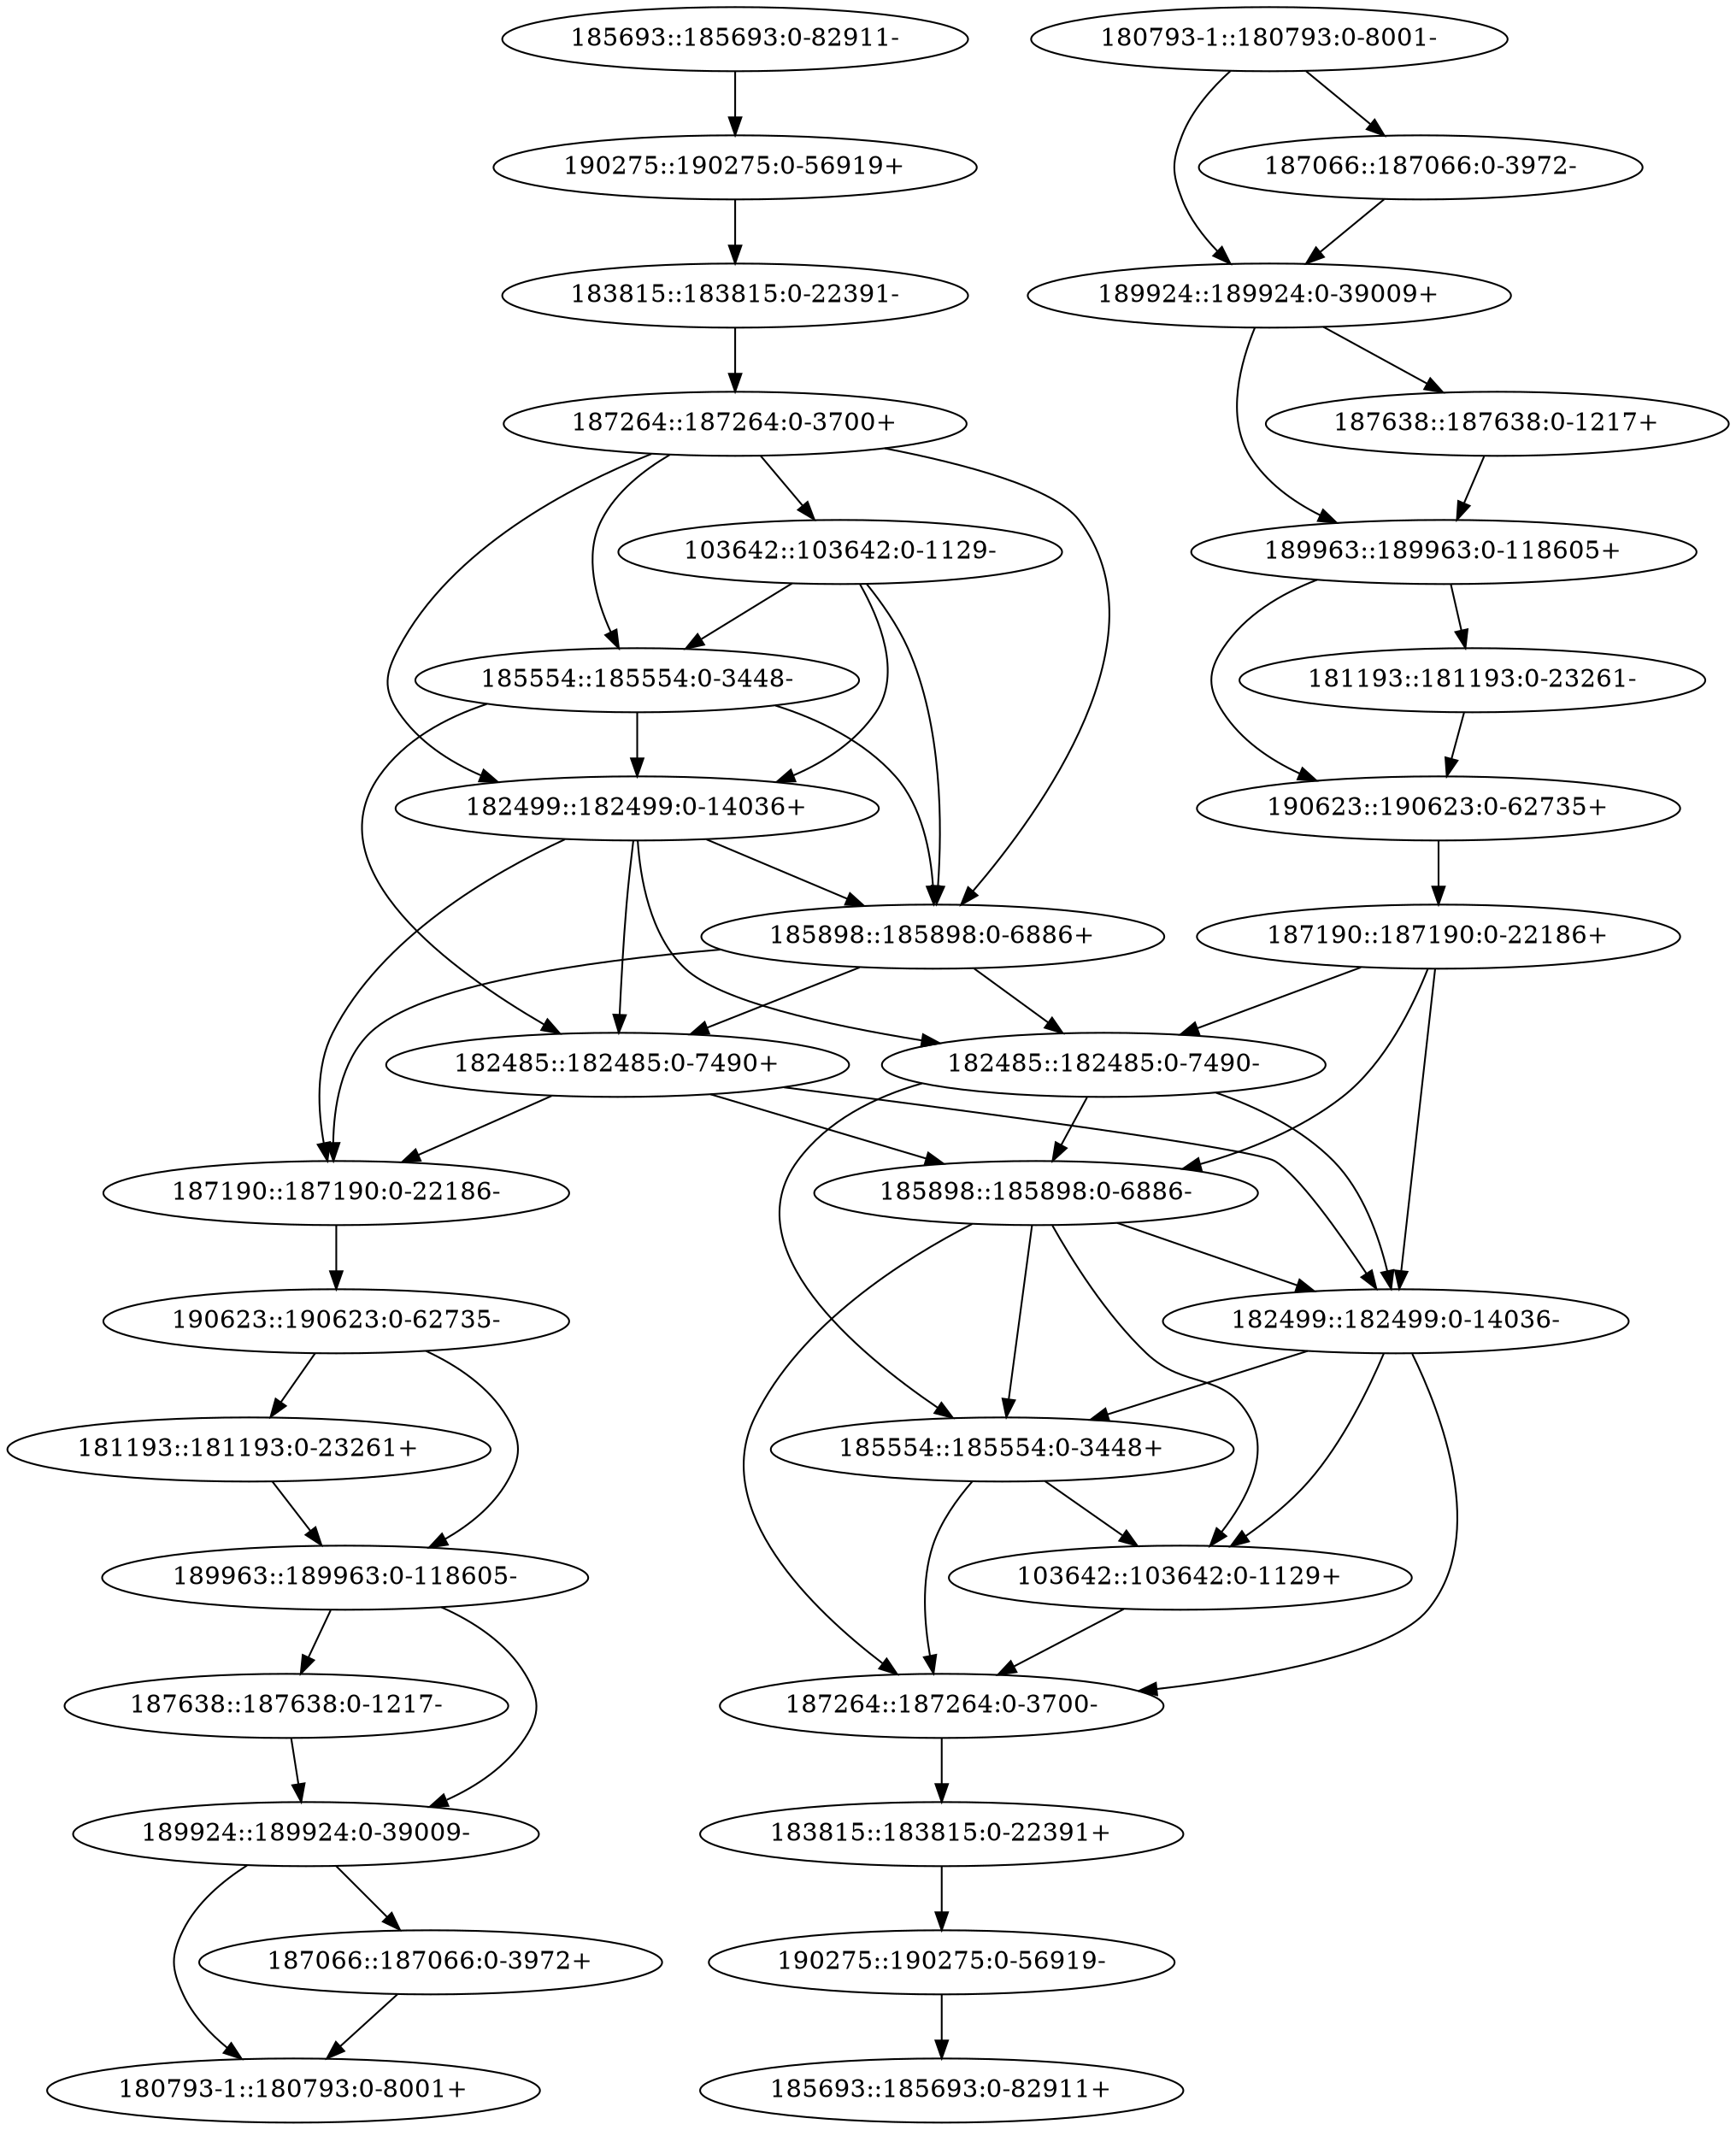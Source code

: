 digraph G {
graph [scaf_num=None]
"187190::187190:0-22186-" [l=22186]
"185898::185898:0-6886-" [l=6886]
"187190::187190:0-22186+" [l=22186]
"183815::183815:0-22391-" [l=22391]
"190275::190275:0-56919-" [l=56919]
"103642::103642:0-1129+" [l=1129]
"182485::182485:0-7490-" [l=7490]
"189924::189924:0-39009-" [l=39009]
"189963::189963:0-118605+" [l=118605]
"181193::181193:0-23261-" [l=23261]
"190275::190275:0-56919+" [l=56919]
"185554::185554:0-3448+" [l=3448]
"182485::182485:0-7490+" [l=7490]
"185898::185898:0-6886+" [l=6886]
"185554::185554:0-3448-" [l=3448]
"183815::183815:0-22391+" [l=22391]
"187264::187264:0-3700-" [l=3700]
"187264::187264:0-3700+" [l=3700]
"187638::187638:0-1217-" [l=1217]
"180793-1::180793:0-8001-" [l=8001]
"189963::189963:0-118605-" [l=118605]
"185693::185693:0-82911+" [l=82911]
"180793-1::180793:0-8001+" [l=8001]
"187066::187066:0-3972-" [l=3972]
"189924::189924:0-39009+" [l=39009]
"187066::187066:0-3972+" [l=3972]
"181193::181193:0-23261+" [l=23261]
"182499::182499:0-14036+" [l=14036]
"182499::182499:0-14036-" [l=14036]
"190623::190623:0-62735-" [l=62735]
"187638::187638:0-1217+" [l=1217]
"103642::103642:0-1129-" [l=1129]
"190623::190623:0-62735+" [l=62735]
"185693::185693:0-82911-" [l=82911]
"180793-1::180793:0-8001-" -> "187066::187066:0-3972-" [d=20 e=100 n=27]
"180793-1::180793:0-8001-" -> "189924::189924:0-39009+" [d=19721 e=100 n=4]
"187066::187066:0-3972+" -> "180793-1::180793:0-8001+" [d=20 e=100 n=27]
"182499::182499:0-14036+" -> "185898::185898:0-6886+" [d=158 e=100 n=26]
"182499::182499:0-14036+" -> "182485::182485:0-7490-" [d=5746 e=100 n=3]
"182499::182499:0-14036+" -> "182485::182485:0-7490+" [d=7408 e=100 n=16]
"182499::182499:0-14036+" -> "187190::187190:0-22186-" [d=13611 e=100 n=4]
"185898::185898:0-6886-" -> "182499::182499:0-14036-" [d=158 e=100 n=26]
"185898::185898:0-6886-" -> "185554::185554:0-3448+" [d=14008 e=100 n=7]
"185898::185898:0-6886-" -> "187264::187264:0-3700-" [d=18925 e=100 n=2]
"185898::185898:0-6886-" -> "103642::103642:0-1129+" [d=17833 e=100 n=2]
"185554::185554:0-3448-" -> "185898::185898:0-6886+" [d=14008 e=100 n=7]
"185554::185554:0-3448-" -> "182499::182499:0-14036+" [d=-75 e=100 n=30]
"185554::185554:0-3448-" -> "182485::182485:0-7490+" [d=21381 e=100 n=3]
"182499::182499:0-14036-" -> "185554::185554:0-3448+" [d=-75 e=100 n=30]
"182499::182499:0-14036-" -> "103642::103642:0-1129+" [d=4071 e=100 n=16]
"182499::182499:0-14036-" -> "187264::187264:0-3700-" [d=5170 e=100 n=19]
"181193::181193:0-23261+" -> "189963::189963:0-118605-" [d=-4881 e=100 n=35]
"189963::189963:0-118605+" -> "181193::181193:0-23261-" [d=-4881 e=100 n=35]
"189963::189963:0-118605+" -> "190623::190623:0-62735+" [d=1409 e=100 n=2]
"187638::187638:0-1217-" -> "189924::189924:0-39009-" [d=539 e=100 n=12]
"189924::189924:0-39009+" -> "187638::187638:0-1217+" [d=539 e=100 n=12]
"189924::189924:0-39009+" -> "189963::189963:0-118605+" [d=2836 e=100 n=15]
"189963::189963:0-118605-" -> "189924::189924:0-39009-" [d=2836 e=100 n=15]
"189963::189963:0-118605-" -> "187638::187638:0-1217-" [d=1103 e=100 n=13]
"187638::187638:0-1217+" -> "189963::189963:0-118605+" [d=1103 e=100 n=13]
"185554::185554:0-3448+" -> "187264::187264:0-3700-" [d=1882 e=100 n=23]
"185554::185554:0-3448+" -> "103642::103642:0-1129+" [d=755 e=100 n=19]
"187264::187264:0-3700+" -> "185554::185554:0-3448-" [d=1882 e=100 n=23]
"187264::187264:0-3700+" -> "103642::103642:0-1129-" [d=24 e=100 n=21]
"187264::187264:0-3700+" -> "182499::182499:0-14036+" [d=5170 e=100 n=19]
"187264::187264:0-3700+" -> "185898::185898:0-6886+" [d=18925 e=100 n=2]
"182485::182485:0-7490+" -> "187190::187190:0-22186-" [d=-1220 e=100 n=23]
"182485::182485:0-7490+" -> "182499::182499:0-14036-" [d=5746 e=100 n=3]
"182485::182485:0-7490+" -> "185898::185898:0-6886-" [d=-1234 e=100 n=4]
"187190::187190:0-22186+" -> "182485::182485:0-7490-" [d=-1220 e=100 n=23]
"187190::187190:0-22186+" -> "185898::185898:0-6886-" [d=6644 e=100 n=13]
"187190::187190:0-22186+" -> "182499::182499:0-14036-" [d=13611 e=100 n=4]
"183815::183815:0-22391+" -> "190275::190275:0-56919-" [d=1434 e=100 n=25]
"190275::190275:0-56919+" -> "183815::183815:0-22391-" [d=1434 e=100 n=25]
"182485::182485:0-7490-" -> "185898::185898:0-6886-" [d=453 e=100 n=30]
"182485::182485:0-7490-" -> "182499::182499:0-14036-" [d=7408 e=100 n=16]
"182485::182485:0-7490-" -> "185554::185554:0-3448+" [d=21381 e=100 n=3]
"185898::185898:0-6886+" -> "182485::182485:0-7490+" [d=453 e=100 n=30]
"185898::185898:0-6886+" -> "187190::187190:0-22186-" [d=6644 e=100 n=13]
"185898::185898:0-6886+" -> "182485::182485:0-7490-" [d=-1234 e=100 n=4]
"103642::103642:0-1129+" -> "187264::187264:0-3700-" [d=24 e=100 n=21]
"103642::103642:0-1129-" -> "182499::182499:0-14036+" [d=4071 e=100 n=16]
"103642::103642:0-1129-" -> "185554::185554:0-3448-" [d=755 e=100 n=19]
"103642::103642:0-1129-" -> "185898::185898:0-6886+" [d=17833 e=100 n=2]
"181193::181193:0-23261-" -> "190623::190623:0-62735+" [d=-16506 e=100 n=13]
"190623::190623:0-62735-" -> "181193::181193:0-23261+" [d=-16506 e=100 n=13]
"190623::190623:0-62735-" -> "189963::189963:0-118605-" [d=1409 e=100 n=2]
"185693::185693:0-82911-" -> "190275::190275:0-56919+" [d=-70 e=100 n=10]
"190275::190275:0-56919-" -> "185693::185693:0-82911+" [d=-70 e=100 n=10]
"187066::187066:0-3972-" -> "189924::189924:0-39009+" [d=15770 e=100 n=4]
"189924::189924:0-39009-" -> "187066::187066:0-3972+" [d=15770 e=100 n=4]
"189924::189924:0-39009-" -> "180793-1::180793:0-8001+" [d=19721 e=100 n=4]
"183815::183815:0-22391-" -> "187264::187264:0-3700+" [d=22428 e=100 n=2]
"187264::187264:0-3700-" -> "183815::183815:0-22391+" [d=22428 e=100 n=2]
"187190::187190:0-22186-" -> "190623::190623:0-62735-" [d=14364 e=100 n=4]
"190623::190623:0-62735+" -> "187190::187190:0-22186+" [d=14364 e=100 n=4]
}
